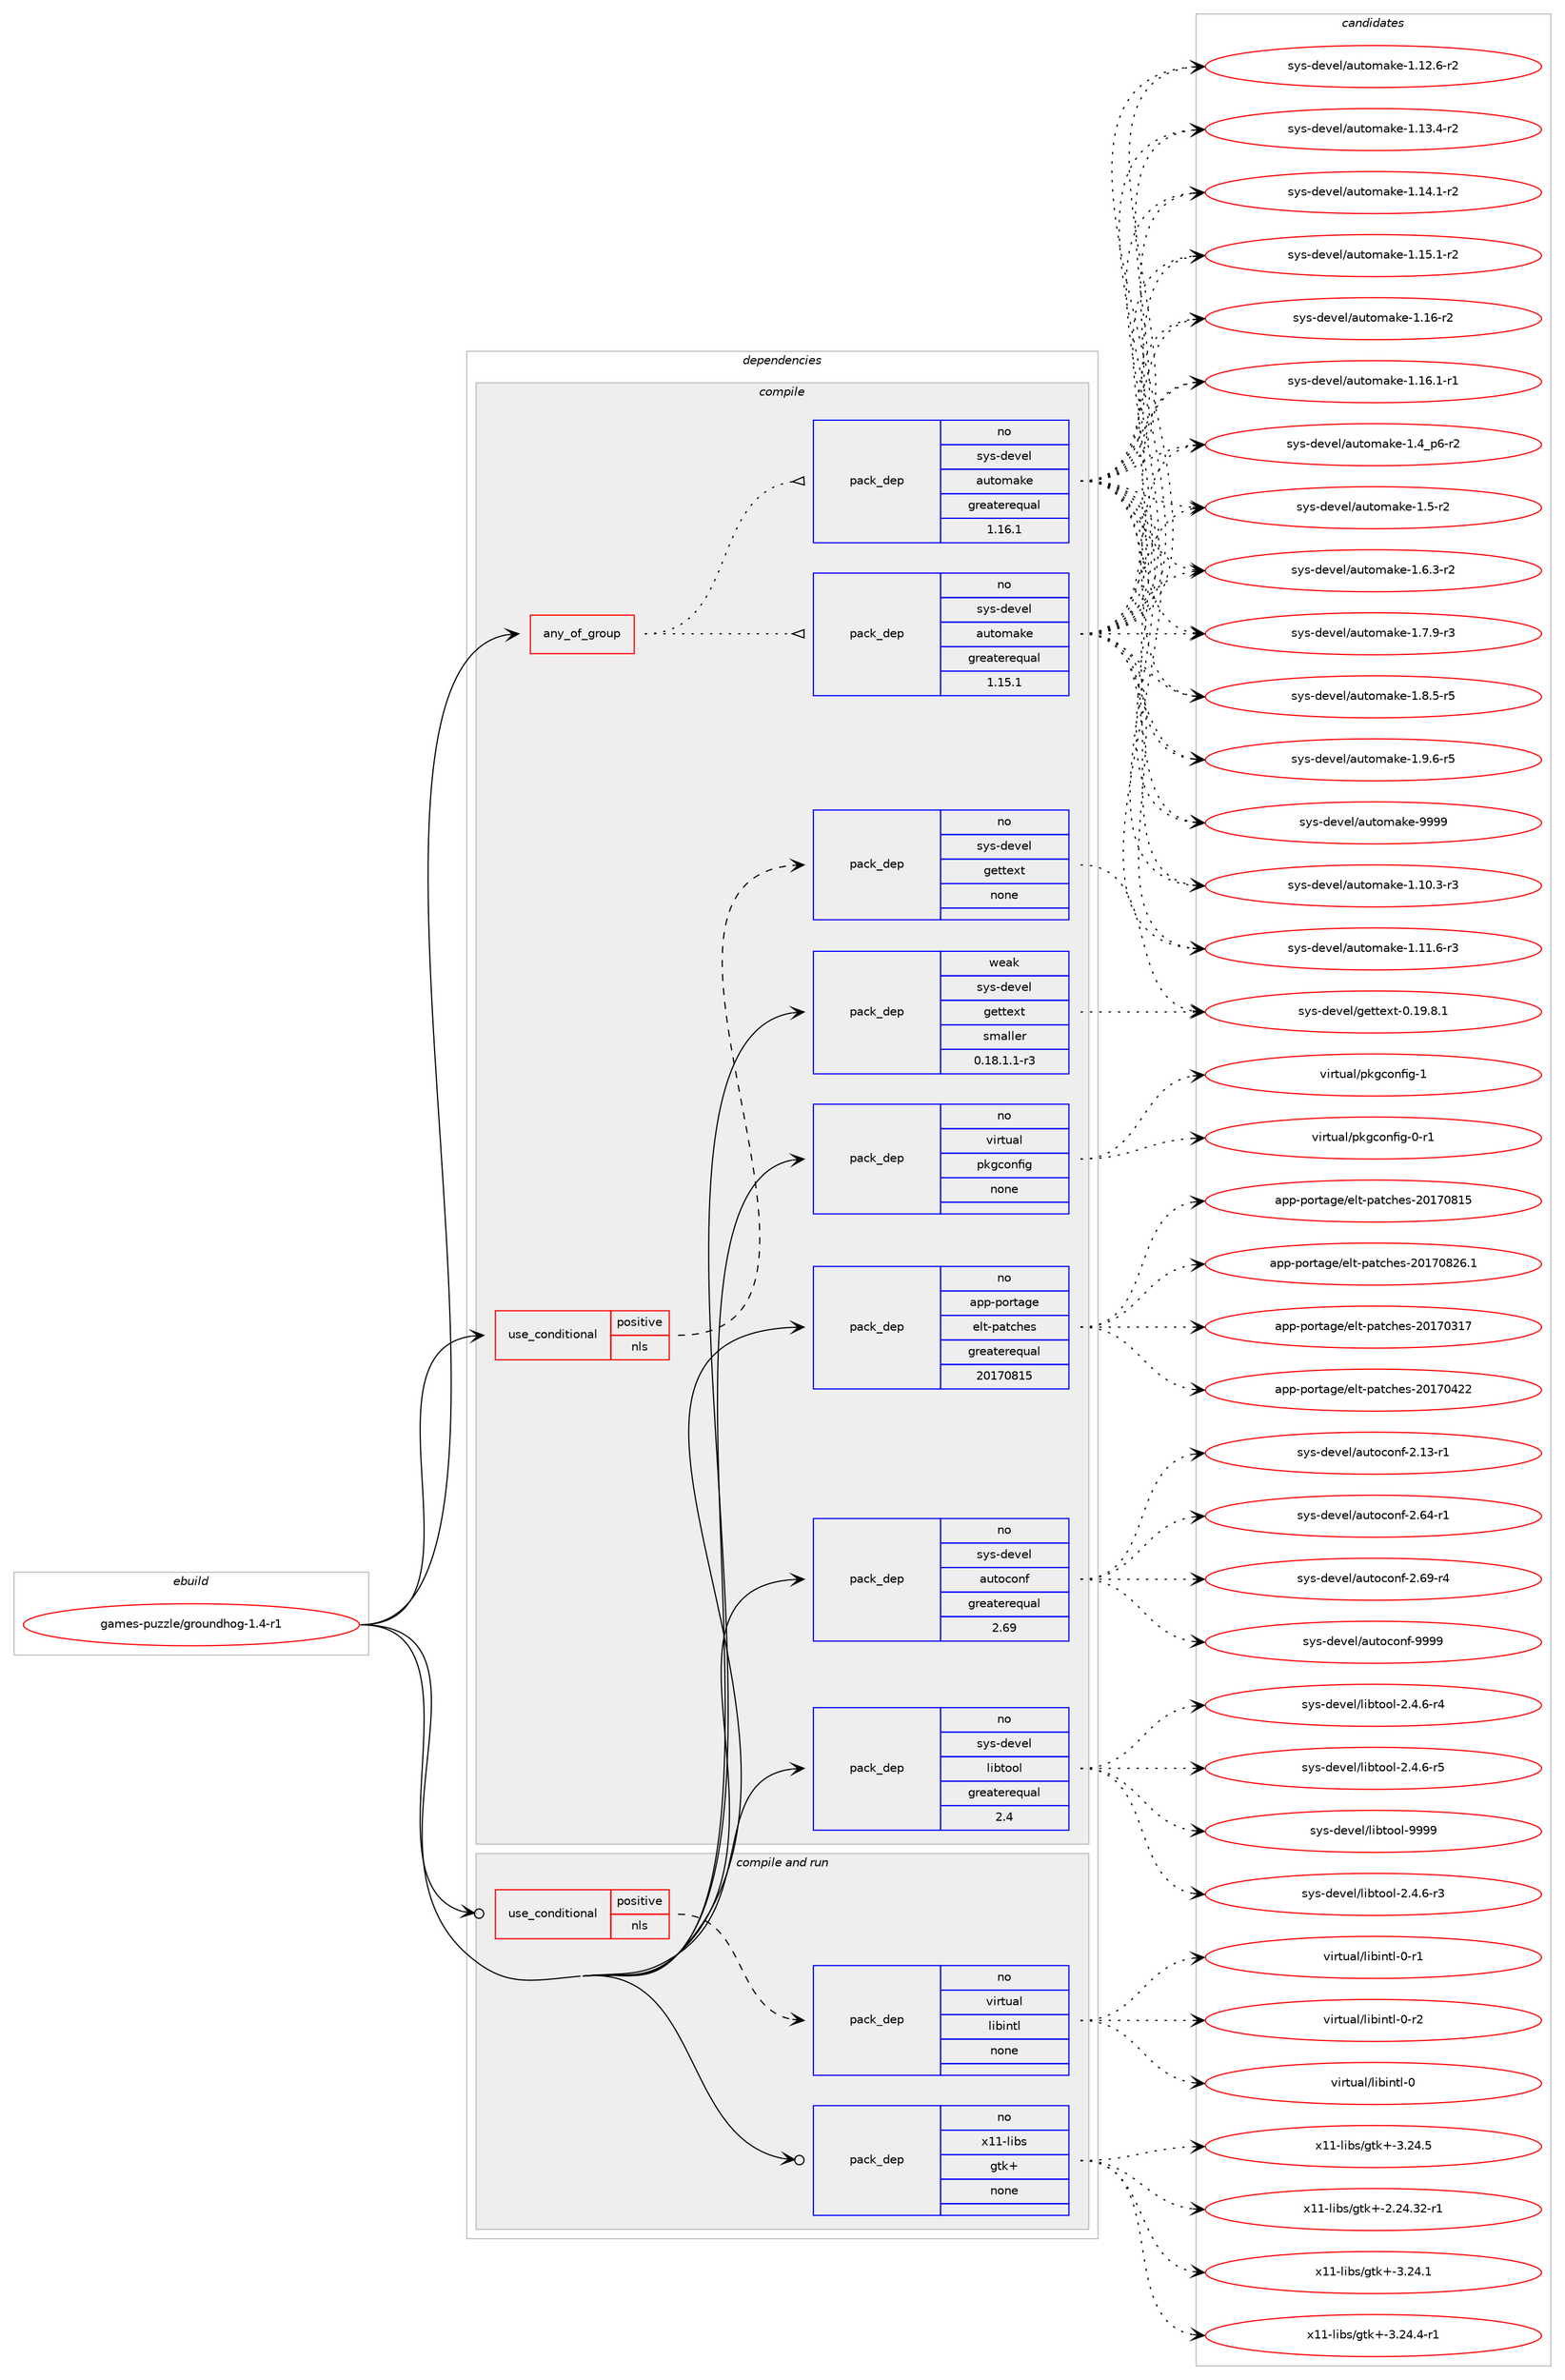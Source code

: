 digraph prolog {

# *************
# Graph options
# *************

newrank=true;
concentrate=true;
compound=true;
graph [rankdir=LR,fontname=Helvetica,fontsize=10,ranksep=1.5];#, ranksep=2.5, nodesep=0.2];
edge  [arrowhead=vee];
node  [fontname=Helvetica,fontsize=10];

# **********
# The ebuild
# **********

subgraph cluster_leftcol {
color=gray;
rank=same;
label=<<i>ebuild</i>>;
id [label="games-puzzle/groundhog-1.4-r1", color=red, width=4, href="../games-puzzle/groundhog-1.4-r1.svg"];
}

# ****************
# The dependencies
# ****************

subgraph cluster_midcol {
color=gray;
label=<<i>dependencies</i>>;
subgraph cluster_compile {
fillcolor="#eeeeee";
style=filled;
label=<<i>compile</i>>;
subgraph any23464 {
dependency1559211 [label=<<TABLE BORDER="0" CELLBORDER="1" CELLSPACING="0" CELLPADDING="4"><TR><TD CELLPADDING="10">any_of_group</TD></TR></TABLE>>, shape=none, color=red];subgraph pack1108241 {
dependency1559212 [label=<<TABLE BORDER="0" CELLBORDER="1" CELLSPACING="0" CELLPADDING="4" WIDTH="220"><TR><TD ROWSPAN="6" CELLPADDING="30">pack_dep</TD></TR><TR><TD WIDTH="110">no</TD></TR><TR><TD>sys-devel</TD></TR><TR><TD>automake</TD></TR><TR><TD>greaterequal</TD></TR><TR><TD>1.16.1</TD></TR></TABLE>>, shape=none, color=blue];
}
dependency1559211:e -> dependency1559212:w [weight=20,style="dotted",arrowhead="oinv"];
subgraph pack1108242 {
dependency1559213 [label=<<TABLE BORDER="0" CELLBORDER="1" CELLSPACING="0" CELLPADDING="4" WIDTH="220"><TR><TD ROWSPAN="6" CELLPADDING="30">pack_dep</TD></TR><TR><TD WIDTH="110">no</TD></TR><TR><TD>sys-devel</TD></TR><TR><TD>automake</TD></TR><TR><TD>greaterequal</TD></TR><TR><TD>1.15.1</TD></TR></TABLE>>, shape=none, color=blue];
}
dependency1559211:e -> dependency1559213:w [weight=20,style="dotted",arrowhead="oinv"];
}
id:e -> dependency1559211:w [weight=20,style="solid",arrowhead="vee"];
subgraph cond426913 {
dependency1559214 [label=<<TABLE BORDER="0" CELLBORDER="1" CELLSPACING="0" CELLPADDING="4"><TR><TD ROWSPAN="3" CELLPADDING="10">use_conditional</TD></TR><TR><TD>positive</TD></TR><TR><TD>nls</TD></TR></TABLE>>, shape=none, color=red];
subgraph pack1108243 {
dependency1559215 [label=<<TABLE BORDER="0" CELLBORDER="1" CELLSPACING="0" CELLPADDING="4" WIDTH="220"><TR><TD ROWSPAN="6" CELLPADDING="30">pack_dep</TD></TR><TR><TD WIDTH="110">no</TD></TR><TR><TD>sys-devel</TD></TR><TR><TD>gettext</TD></TR><TR><TD>none</TD></TR><TR><TD></TD></TR></TABLE>>, shape=none, color=blue];
}
dependency1559214:e -> dependency1559215:w [weight=20,style="dashed",arrowhead="vee"];
}
id:e -> dependency1559214:w [weight=20,style="solid",arrowhead="vee"];
subgraph pack1108244 {
dependency1559216 [label=<<TABLE BORDER="0" CELLBORDER="1" CELLSPACING="0" CELLPADDING="4" WIDTH="220"><TR><TD ROWSPAN="6" CELLPADDING="30">pack_dep</TD></TR><TR><TD WIDTH="110">no</TD></TR><TR><TD>app-portage</TD></TR><TR><TD>elt-patches</TD></TR><TR><TD>greaterequal</TD></TR><TR><TD>20170815</TD></TR></TABLE>>, shape=none, color=blue];
}
id:e -> dependency1559216:w [weight=20,style="solid",arrowhead="vee"];
subgraph pack1108245 {
dependency1559217 [label=<<TABLE BORDER="0" CELLBORDER="1" CELLSPACING="0" CELLPADDING="4" WIDTH="220"><TR><TD ROWSPAN="6" CELLPADDING="30">pack_dep</TD></TR><TR><TD WIDTH="110">no</TD></TR><TR><TD>sys-devel</TD></TR><TR><TD>autoconf</TD></TR><TR><TD>greaterequal</TD></TR><TR><TD>2.69</TD></TR></TABLE>>, shape=none, color=blue];
}
id:e -> dependency1559217:w [weight=20,style="solid",arrowhead="vee"];
subgraph pack1108246 {
dependency1559218 [label=<<TABLE BORDER="0" CELLBORDER="1" CELLSPACING="0" CELLPADDING="4" WIDTH="220"><TR><TD ROWSPAN="6" CELLPADDING="30">pack_dep</TD></TR><TR><TD WIDTH="110">no</TD></TR><TR><TD>sys-devel</TD></TR><TR><TD>libtool</TD></TR><TR><TD>greaterequal</TD></TR><TR><TD>2.4</TD></TR></TABLE>>, shape=none, color=blue];
}
id:e -> dependency1559218:w [weight=20,style="solid",arrowhead="vee"];
subgraph pack1108247 {
dependency1559219 [label=<<TABLE BORDER="0" CELLBORDER="1" CELLSPACING="0" CELLPADDING="4" WIDTH="220"><TR><TD ROWSPAN="6" CELLPADDING="30">pack_dep</TD></TR><TR><TD WIDTH="110">no</TD></TR><TR><TD>virtual</TD></TR><TR><TD>pkgconfig</TD></TR><TR><TD>none</TD></TR><TR><TD></TD></TR></TABLE>>, shape=none, color=blue];
}
id:e -> dependency1559219:w [weight=20,style="solid",arrowhead="vee"];
subgraph pack1108248 {
dependency1559220 [label=<<TABLE BORDER="0" CELLBORDER="1" CELLSPACING="0" CELLPADDING="4" WIDTH="220"><TR><TD ROWSPAN="6" CELLPADDING="30">pack_dep</TD></TR><TR><TD WIDTH="110">weak</TD></TR><TR><TD>sys-devel</TD></TR><TR><TD>gettext</TD></TR><TR><TD>smaller</TD></TR><TR><TD>0.18.1.1-r3</TD></TR></TABLE>>, shape=none, color=blue];
}
id:e -> dependency1559220:w [weight=20,style="solid",arrowhead="vee"];
}
subgraph cluster_compileandrun {
fillcolor="#eeeeee";
style=filled;
label=<<i>compile and run</i>>;
subgraph cond426914 {
dependency1559221 [label=<<TABLE BORDER="0" CELLBORDER="1" CELLSPACING="0" CELLPADDING="4"><TR><TD ROWSPAN="3" CELLPADDING="10">use_conditional</TD></TR><TR><TD>positive</TD></TR><TR><TD>nls</TD></TR></TABLE>>, shape=none, color=red];
subgraph pack1108249 {
dependency1559222 [label=<<TABLE BORDER="0" CELLBORDER="1" CELLSPACING="0" CELLPADDING="4" WIDTH="220"><TR><TD ROWSPAN="6" CELLPADDING="30">pack_dep</TD></TR><TR><TD WIDTH="110">no</TD></TR><TR><TD>virtual</TD></TR><TR><TD>libintl</TD></TR><TR><TD>none</TD></TR><TR><TD></TD></TR></TABLE>>, shape=none, color=blue];
}
dependency1559221:e -> dependency1559222:w [weight=20,style="dashed",arrowhead="vee"];
}
id:e -> dependency1559221:w [weight=20,style="solid",arrowhead="odotvee"];
subgraph pack1108250 {
dependency1559223 [label=<<TABLE BORDER="0" CELLBORDER="1" CELLSPACING="0" CELLPADDING="4" WIDTH="220"><TR><TD ROWSPAN="6" CELLPADDING="30">pack_dep</TD></TR><TR><TD WIDTH="110">no</TD></TR><TR><TD>x11-libs</TD></TR><TR><TD>gtk+</TD></TR><TR><TD>none</TD></TR><TR><TD></TD></TR></TABLE>>, shape=none, color=blue];
}
id:e -> dependency1559223:w [weight=20,style="solid",arrowhead="odotvee"];
}
subgraph cluster_run {
fillcolor="#eeeeee";
style=filled;
label=<<i>run</i>>;
}
}

# **************
# The candidates
# **************

subgraph cluster_choices {
rank=same;
color=gray;
label=<<i>candidates</i>>;

subgraph choice1108241 {
color=black;
nodesep=1;
choice11512111545100101118101108479711711611110997107101454946494846514511451 [label="sys-devel/automake-1.10.3-r3", color=red, width=4,href="../sys-devel/automake-1.10.3-r3.svg"];
choice11512111545100101118101108479711711611110997107101454946494946544511451 [label="sys-devel/automake-1.11.6-r3", color=red, width=4,href="../sys-devel/automake-1.11.6-r3.svg"];
choice11512111545100101118101108479711711611110997107101454946495046544511450 [label="sys-devel/automake-1.12.6-r2", color=red, width=4,href="../sys-devel/automake-1.12.6-r2.svg"];
choice11512111545100101118101108479711711611110997107101454946495146524511450 [label="sys-devel/automake-1.13.4-r2", color=red, width=4,href="../sys-devel/automake-1.13.4-r2.svg"];
choice11512111545100101118101108479711711611110997107101454946495246494511450 [label="sys-devel/automake-1.14.1-r2", color=red, width=4,href="../sys-devel/automake-1.14.1-r2.svg"];
choice11512111545100101118101108479711711611110997107101454946495346494511450 [label="sys-devel/automake-1.15.1-r2", color=red, width=4,href="../sys-devel/automake-1.15.1-r2.svg"];
choice1151211154510010111810110847971171161111099710710145494649544511450 [label="sys-devel/automake-1.16-r2", color=red, width=4,href="../sys-devel/automake-1.16-r2.svg"];
choice11512111545100101118101108479711711611110997107101454946495446494511449 [label="sys-devel/automake-1.16.1-r1", color=red, width=4,href="../sys-devel/automake-1.16.1-r1.svg"];
choice115121115451001011181011084797117116111109971071014549465295112544511450 [label="sys-devel/automake-1.4_p6-r2", color=red, width=4,href="../sys-devel/automake-1.4_p6-r2.svg"];
choice11512111545100101118101108479711711611110997107101454946534511450 [label="sys-devel/automake-1.5-r2", color=red, width=4,href="../sys-devel/automake-1.5-r2.svg"];
choice115121115451001011181011084797117116111109971071014549465446514511450 [label="sys-devel/automake-1.6.3-r2", color=red, width=4,href="../sys-devel/automake-1.6.3-r2.svg"];
choice115121115451001011181011084797117116111109971071014549465546574511451 [label="sys-devel/automake-1.7.9-r3", color=red, width=4,href="../sys-devel/automake-1.7.9-r3.svg"];
choice115121115451001011181011084797117116111109971071014549465646534511453 [label="sys-devel/automake-1.8.5-r5", color=red, width=4,href="../sys-devel/automake-1.8.5-r5.svg"];
choice115121115451001011181011084797117116111109971071014549465746544511453 [label="sys-devel/automake-1.9.6-r5", color=red, width=4,href="../sys-devel/automake-1.9.6-r5.svg"];
choice115121115451001011181011084797117116111109971071014557575757 [label="sys-devel/automake-9999", color=red, width=4,href="../sys-devel/automake-9999.svg"];
dependency1559212:e -> choice11512111545100101118101108479711711611110997107101454946494846514511451:w [style=dotted,weight="100"];
dependency1559212:e -> choice11512111545100101118101108479711711611110997107101454946494946544511451:w [style=dotted,weight="100"];
dependency1559212:e -> choice11512111545100101118101108479711711611110997107101454946495046544511450:w [style=dotted,weight="100"];
dependency1559212:e -> choice11512111545100101118101108479711711611110997107101454946495146524511450:w [style=dotted,weight="100"];
dependency1559212:e -> choice11512111545100101118101108479711711611110997107101454946495246494511450:w [style=dotted,weight="100"];
dependency1559212:e -> choice11512111545100101118101108479711711611110997107101454946495346494511450:w [style=dotted,weight="100"];
dependency1559212:e -> choice1151211154510010111810110847971171161111099710710145494649544511450:w [style=dotted,weight="100"];
dependency1559212:e -> choice11512111545100101118101108479711711611110997107101454946495446494511449:w [style=dotted,weight="100"];
dependency1559212:e -> choice115121115451001011181011084797117116111109971071014549465295112544511450:w [style=dotted,weight="100"];
dependency1559212:e -> choice11512111545100101118101108479711711611110997107101454946534511450:w [style=dotted,weight="100"];
dependency1559212:e -> choice115121115451001011181011084797117116111109971071014549465446514511450:w [style=dotted,weight="100"];
dependency1559212:e -> choice115121115451001011181011084797117116111109971071014549465546574511451:w [style=dotted,weight="100"];
dependency1559212:e -> choice115121115451001011181011084797117116111109971071014549465646534511453:w [style=dotted,weight="100"];
dependency1559212:e -> choice115121115451001011181011084797117116111109971071014549465746544511453:w [style=dotted,weight="100"];
dependency1559212:e -> choice115121115451001011181011084797117116111109971071014557575757:w [style=dotted,weight="100"];
}
subgraph choice1108242 {
color=black;
nodesep=1;
choice11512111545100101118101108479711711611110997107101454946494846514511451 [label="sys-devel/automake-1.10.3-r3", color=red, width=4,href="../sys-devel/automake-1.10.3-r3.svg"];
choice11512111545100101118101108479711711611110997107101454946494946544511451 [label="sys-devel/automake-1.11.6-r3", color=red, width=4,href="../sys-devel/automake-1.11.6-r3.svg"];
choice11512111545100101118101108479711711611110997107101454946495046544511450 [label="sys-devel/automake-1.12.6-r2", color=red, width=4,href="../sys-devel/automake-1.12.6-r2.svg"];
choice11512111545100101118101108479711711611110997107101454946495146524511450 [label="sys-devel/automake-1.13.4-r2", color=red, width=4,href="../sys-devel/automake-1.13.4-r2.svg"];
choice11512111545100101118101108479711711611110997107101454946495246494511450 [label="sys-devel/automake-1.14.1-r2", color=red, width=4,href="../sys-devel/automake-1.14.1-r2.svg"];
choice11512111545100101118101108479711711611110997107101454946495346494511450 [label="sys-devel/automake-1.15.1-r2", color=red, width=4,href="../sys-devel/automake-1.15.1-r2.svg"];
choice1151211154510010111810110847971171161111099710710145494649544511450 [label="sys-devel/automake-1.16-r2", color=red, width=4,href="../sys-devel/automake-1.16-r2.svg"];
choice11512111545100101118101108479711711611110997107101454946495446494511449 [label="sys-devel/automake-1.16.1-r1", color=red, width=4,href="../sys-devel/automake-1.16.1-r1.svg"];
choice115121115451001011181011084797117116111109971071014549465295112544511450 [label="sys-devel/automake-1.4_p6-r2", color=red, width=4,href="../sys-devel/automake-1.4_p6-r2.svg"];
choice11512111545100101118101108479711711611110997107101454946534511450 [label="sys-devel/automake-1.5-r2", color=red, width=4,href="../sys-devel/automake-1.5-r2.svg"];
choice115121115451001011181011084797117116111109971071014549465446514511450 [label="sys-devel/automake-1.6.3-r2", color=red, width=4,href="../sys-devel/automake-1.6.3-r2.svg"];
choice115121115451001011181011084797117116111109971071014549465546574511451 [label="sys-devel/automake-1.7.9-r3", color=red, width=4,href="../sys-devel/automake-1.7.9-r3.svg"];
choice115121115451001011181011084797117116111109971071014549465646534511453 [label="sys-devel/automake-1.8.5-r5", color=red, width=4,href="../sys-devel/automake-1.8.5-r5.svg"];
choice115121115451001011181011084797117116111109971071014549465746544511453 [label="sys-devel/automake-1.9.6-r5", color=red, width=4,href="../sys-devel/automake-1.9.6-r5.svg"];
choice115121115451001011181011084797117116111109971071014557575757 [label="sys-devel/automake-9999", color=red, width=4,href="../sys-devel/automake-9999.svg"];
dependency1559213:e -> choice11512111545100101118101108479711711611110997107101454946494846514511451:w [style=dotted,weight="100"];
dependency1559213:e -> choice11512111545100101118101108479711711611110997107101454946494946544511451:w [style=dotted,weight="100"];
dependency1559213:e -> choice11512111545100101118101108479711711611110997107101454946495046544511450:w [style=dotted,weight="100"];
dependency1559213:e -> choice11512111545100101118101108479711711611110997107101454946495146524511450:w [style=dotted,weight="100"];
dependency1559213:e -> choice11512111545100101118101108479711711611110997107101454946495246494511450:w [style=dotted,weight="100"];
dependency1559213:e -> choice11512111545100101118101108479711711611110997107101454946495346494511450:w [style=dotted,weight="100"];
dependency1559213:e -> choice1151211154510010111810110847971171161111099710710145494649544511450:w [style=dotted,weight="100"];
dependency1559213:e -> choice11512111545100101118101108479711711611110997107101454946495446494511449:w [style=dotted,weight="100"];
dependency1559213:e -> choice115121115451001011181011084797117116111109971071014549465295112544511450:w [style=dotted,weight="100"];
dependency1559213:e -> choice11512111545100101118101108479711711611110997107101454946534511450:w [style=dotted,weight="100"];
dependency1559213:e -> choice115121115451001011181011084797117116111109971071014549465446514511450:w [style=dotted,weight="100"];
dependency1559213:e -> choice115121115451001011181011084797117116111109971071014549465546574511451:w [style=dotted,weight="100"];
dependency1559213:e -> choice115121115451001011181011084797117116111109971071014549465646534511453:w [style=dotted,weight="100"];
dependency1559213:e -> choice115121115451001011181011084797117116111109971071014549465746544511453:w [style=dotted,weight="100"];
dependency1559213:e -> choice115121115451001011181011084797117116111109971071014557575757:w [style=dotted,weight="100"];
}
subgraph choice1108243 {
color=black;
nodesep=1;
choice1151211154510010111810110847103101116116101120116454846495746564649 [label="sys-devel/gettext-0.19.8.1", color=red, width=4,href="../sys-devel/gettext-0.19.8.1.svg"];
dependency1559215:e -> choice1151211154510010111810110847103101116116101120116454846495746564649:w [style=dotted,weight="100"];
}
subgraph choice1108244 {
color=black;
nodesep=1;
choice97112112451121111141169710310147101108116451129711699104101115455048495548514955 [label="app-portage/elt-patches-20170317", color=red, width=4,href="../app-portage/elt-patches-20170317.svg"];
choice97112112451121111141169710310147101108116451129711699104101115455048495548525050 [label="app-portage/elt-patches-20170422", color=red, width=4,href="../app-portage/elt-patches-20170422.svg"];
choice97112112451121111141169710310147101108116451129711699104101115455048495548564953 [label="app-portage/elt-patches-20170815", color=red, width=4,href="../app-portage/elt-patches-20170815.svg"];
choice971121124511211111411697103101471011081164511297116991041011154550484955485650544649 [label="app-portage/elt-patches-20170826.1", color=red, width=4,href="../app-portage/elt-patches-20170826.1.svg"];
dependency1559216:e -> choice97112112451121111141169710310147101108116451129711699104101115455048495548514955:w [style=dotted,weight="100"];
dependency1559216:e -> choice97112112451121111141169710310147101108116451129711699104101115455048495548525050:w [style=dotted,weight="100"];
dependency1559216:e -> choice97112112451121111141169710310147101108116451129711699104101115455048495548564953:w [style=dotted,weight="100"];
dependency1559216:e -> choice971121124511211111411697103101471011081164511297116991041011154550484955485650544649:w [style=dotted,weight="100"];
}
subgraph choice1108245 {
color=black;
nodesep=1;
choice1151211154510010111810110847971171161119911111010245504649514511449 [label="sys-devel/autoconf-2.13-r1", color=red, width=4,href="../sys-devel/autoconf-2.13-r1.svg"];
choice1151211154510010111810110847971171161119911111010245504654524511449 [label="sys-devel/autoconf-2.64-r1", color=red, width=4,href="../sys-devel/autoconf-2.64-r1.svg"];
choice1151211154510010111810110847971171161119911111010245504654574511452 [label="sys-devel/autoconf-2.69-r4", color=red, width=4,href="../sys-devel/autoconf-2.69-r4.svg"];
choice115121115451001011181011084797117116111991111101024557575757 [label="sys-devel/autoconf-9999", color=red, width=4,href="../sys-devel/autoconf-9999.svg"];
dependency1559217:e -> choice1151211154510010111810110847971171161119911111010245504649514511449:w [style=dotted,weight="100"];
dependency1559217:e -> choice1151211154510010111810110847971171161119911111010245504654524511449:w [style=dotted,weight="100"];
dependency1559217:e -> choice1151211154510010111810110847971171161119911111010245504654574511452:w [style=dotted,weight="100"];
dependency1559217:e -> choice115121115451001011181011084797117116111991111101024557575757:w [style=dotted,weight="100"];
}
subgraph choice1108246 {
color=black;
nodesep=1;
choice1151211154510010111810110847108105981161111111084550465246544511451 [label="sys-devel/libtool-2.4.6-r3", color=red, width=4,href="../sys-devel/libtool-2.4.6-r3.svg"];
choice1151211154510010111810110847108105981161111111084550465246544511452 [label="sys-devel/libtool-2.4.6-r4", color=red, width=4,href="../sys-devel/libtool-2.4.6-r4.svg"];
choice1151211154510010111810110847108105981161111111084550465246544511453 [label="sys-devel/libtool-2.4.6-r5", color=red, width=4,href="../sys-devel/libtool-2.4.6-r5.svg"];
choice1151211154510010111810110847108105981161111111084557575757 [label="sys-devel/libtool-9999", color=red, width=4,href="../sys-devel/libtool-9999.svg"];
dependency1559218:e -> choice1151211154510010111810110847108105981161111111084550465246544511451:w [style=dotted,weight="100"];
dependency1559218:e -> choice1151211154510010111810110847108105981161111111084550465246544511452:w [style=dotted,weight="100"];
dependency1559218:e -> choice1151211154510010111810110847108105981161111111084550465246544511453:w [style=dotted,weight="100"];
dependency1559218:e -> choice1151211154510010111810110847108105981161111111084557575757:w [style=dotted,weight="100"];
}
subgraph choice1108247 {
color=black;
nodesep=1;
choice11810511411611797108471121071039911111010210510345484511449 [label="virtual/pkgconfig-0-r1", color=red, width=4,href="../virtual/pkgconfig-0-r1.svg"];
choice1181051141161179710847112107103991111101021051034549 [label="virtual/pkgconfig-1", color=red, width=4,href="../virtual/pkgconfig-1.svg"];
dependency1559219:e -> choice11810511411611797108471121071039911111010210510345484511449:w [style=dotted,weight="100"];
dependency1559219:e -> choice1181051141161179710847112107103991111101021051034549:w [style=dotted,weight="100"];
}
subgraph choice1108248 {
color=black;
nodesep=1;
choice1151211154510010111810110847103101116116101120116454846495746564649 [label="sys-devel/gettext-0.19.8.1", color=red, width=4,href="../sys-devel/gettext-0.19.8.1.svg"];
dependency1559220:e -> choice1151211154510010111810110847103101116116101120116454846495746564649:w [style=dotted,weight="100"];
}
subgraph choice1108249 {
color=black;
nodesep=1;
choice1181051141161179710847108105981051101161084548 [label="virtual/libintl-0", color=red, width=4,href="../virtual/libintl-0.svg"];
choice11810511411611797108471081059810511011610845484511449 [label="virtual/libintl-0-r1", color=red, width=4,href="../virtual/libintl-0-r1.svg"];
choice11810511411611797108471081059810511011610845484511450 [label="virtual/libintl-0-r2", color=red, width=4,href="../virtual/libintl-0-r2.svg"];
dependency1559222:e -> choice1181051141161179710847108105981051101161084548:w [style=dotted,weight="100"];
dependency1559222:e -> choice11810511411611797108471081059810511011610845484511449:w [style=dotted,weight="100"];
dependency1559222:e -> choice11810511411611797108471081059810511011610845484511450:w [style=dotted,weight="100"];
}
subgraph choice1108250 {
color=black;
nodesep=1;
choice12049494510810598115471031161074345504650524651504511449 [label="x11-libs/gtk+-2.24.32-r1", color=red, width=4,href="../x11-libs/gtk+-2.24.32-r1.svg"];
choice12049494510810598115471031161074345514650524649 [label="x11-libs/gtk+-3.24.1", color=red, width=4,href="../x11-libs/gtk+-3.24.1.svg"];
choice120494945108105981154710311610743455146505246524511449 [label="x11-libs/gtk+-3.24.4-r1", color=red, width=4,href="../x11-libs/gtk+-3.24.4-r1.svg"];
choice12049494510810598115471031161074345514650524653 [label="x11-libs/gtk+-3.24.5", color=red, width=4,href="../x11-libs/gtk+-3.24.5.svg"];
dependency1559223:e -> choice12049494510810598115471031161074345504650524651504511449:w [style=dotted,weight="100"];
dependency1559223:e -> choice12049494510810598115471031161074345514650524649:w [style=dotted,weight="100"];
dependency1559223:e -> choice120494945108105981154710311610743455146505246524511449:w [style=dotted,weight="100"];
dependency1559223:e -> choice12049494510810598115471031161074345514650524653:w [style=dotted,weight="100"];
}
}

}
